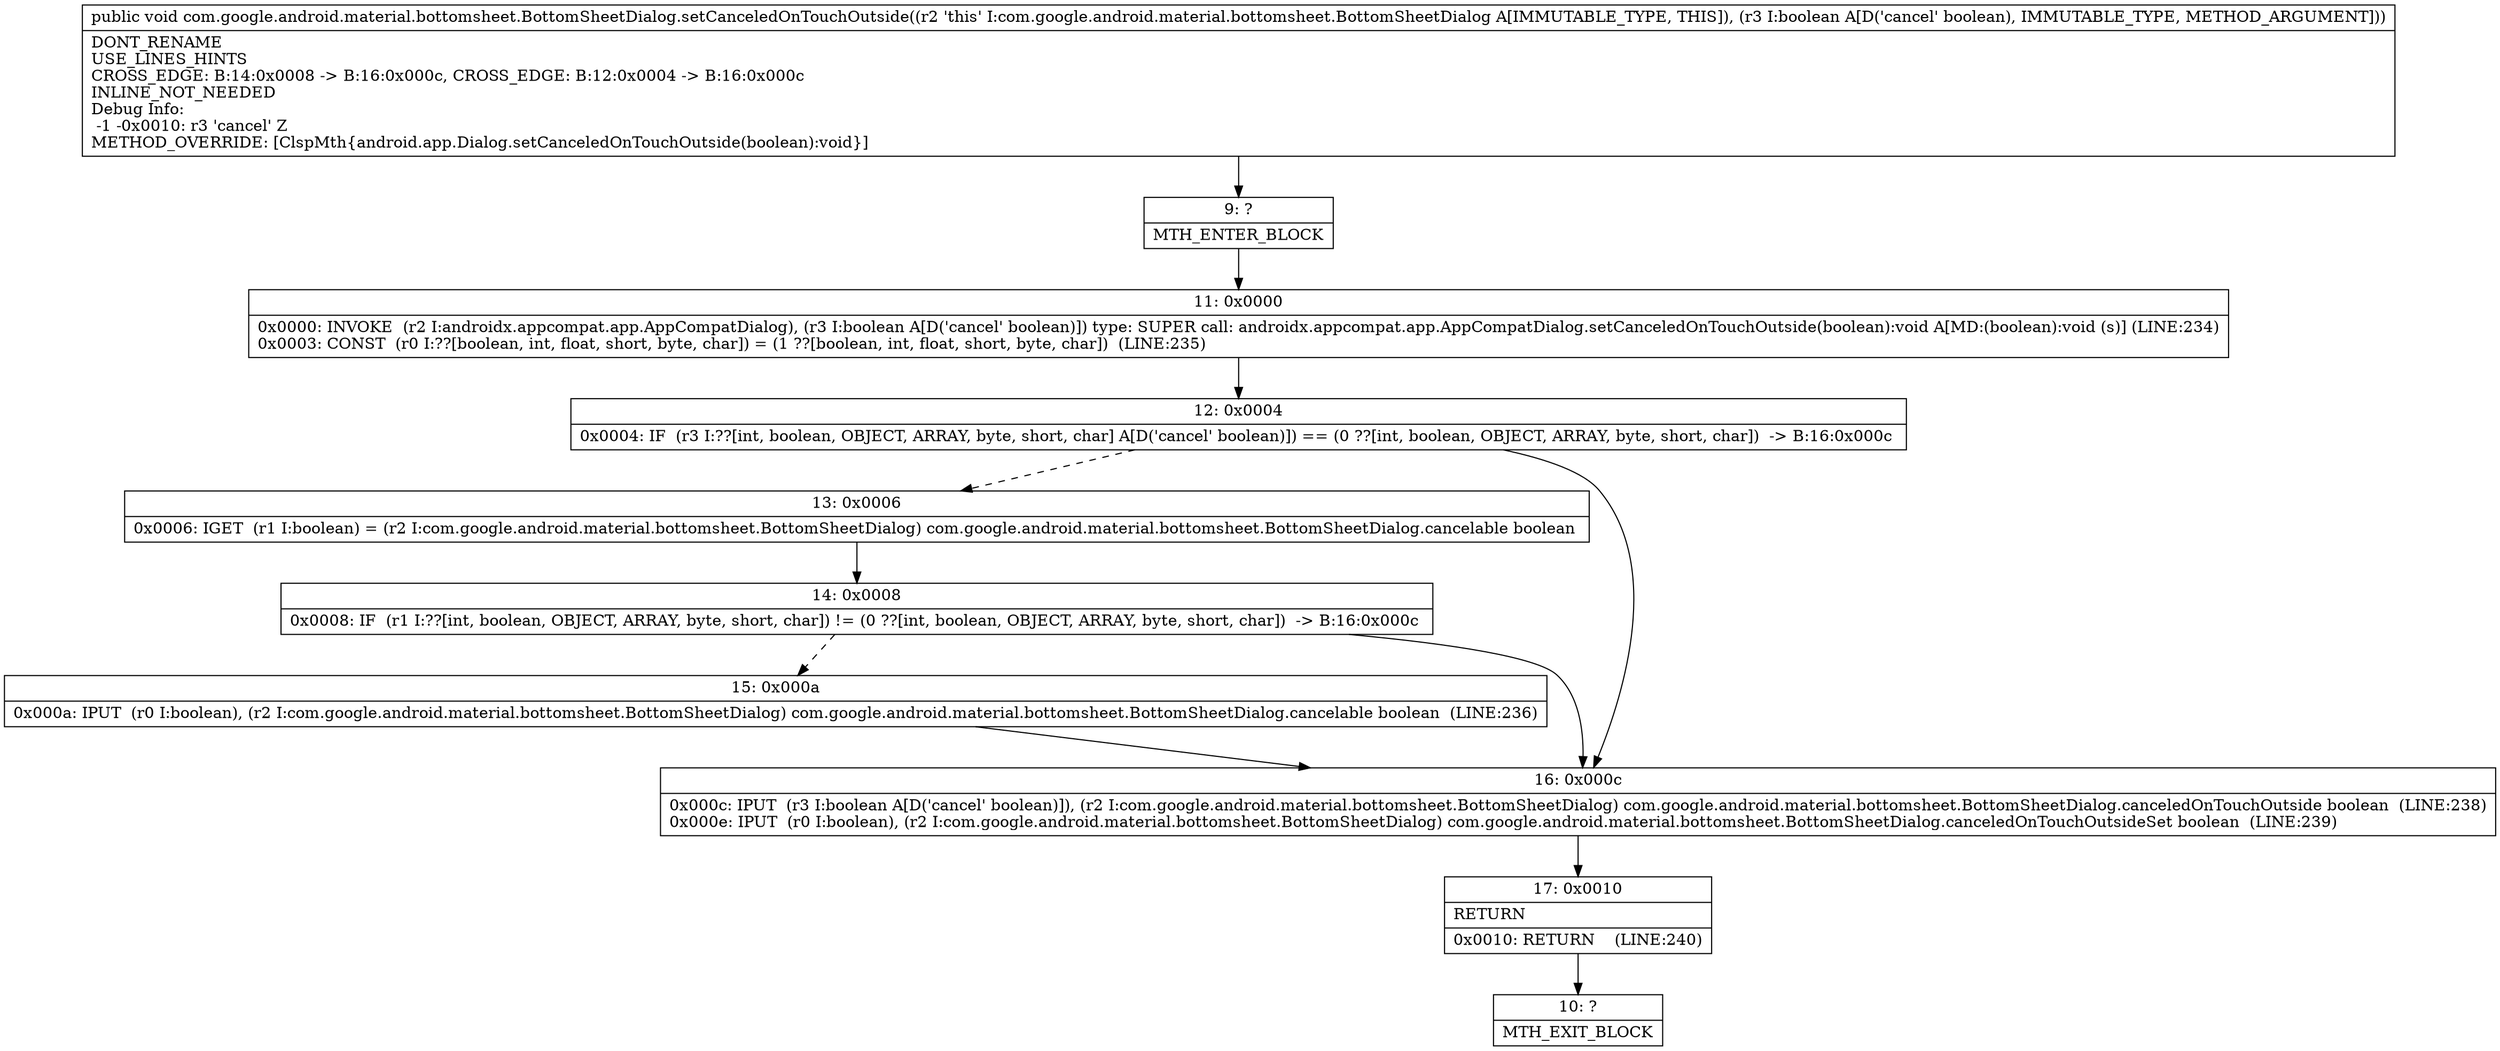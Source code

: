 digraph "CFG forcom.google.android.material.bottomsheet.BottomSheetDialog.setCanceledOnTouchOutside(Z)V" {
Node_9 [shape=record,label="{9\:\ ?|MTH_ENTER_BLOCK\l}"];
Node_11 [shape=record,label="{11\:\ 0x0000|0x0000: INVOKE  (r2 I:androidx.appcompat.app.AppCompatDialog), (r3 I:boolean A[D('cancel' boolean)]) type: SUPER call: androidx.appcompat.app.AppCompatDialog.setCanceledOnTouchOutside(boolean):void A[MD:(boolean):void (s)] (LINE:234)\l0x0003: CONST  (r0 I:??[boolean, int, float, short, byte, char]) = (1 ??[boolean, int, float, short, byte, char])  (LINE:235)\l}"];
Node_12 [shape=record,label="{12\:\ 0x0004|0x0004: IF  (r3 I:??[int, boolean, OBJECT, ARRAY, byte, short, char] A[D('cancel' boolean)]) == (0 ??[int, boolean, OBJECT, ARRAY, byte, short, char])  \-\> B:16:0x000c \l}"];
Node_13 [shape=record,label="{13\:\ 0x0006|0x0006: IGET  (r1 I:boolean) = (r2 I:com.google.android.material.bottomsheet.BottomSheetDialog) com.google.android.material.bottomsheet.BottomSheetDialog.cancelable boolean \l}"];
Node_14 [shape=record,label="{14\:\ 0x0008|0x0008: IF  (r1 I:??[int, boolean, OBJECT, ARRAY, byte, short, char]) != (0 ??[int, boolean, OBJECT, ARRAY, byte, short, char])  \-\> B:16:0x000c \l}"];
Node_15 [shape=record,label="{15\:\ 0x000a|0x000a: IPUT  (r0 I:boolean), (r2 I:com.google.android.material.bottomsheet.BottomSheetDialog) com.google.android.material.bottomsheet.BottomSheetDialog.cancelable boolean  (LINE:236)\l}"];
Node_16 [shape=record,label="{16\:\ 0x000c|0x000c: IPUT  (r3 I:boolean A[D('cancel' boolean)]), (r2 I:com.google.android.material.bottomsheet.BottomSheetDialog) com.google.android.material.bottomsheet.BottomSheetDialog.canceledOnTouchOutside boolean  (LINE:238)\l0x000e: IPUT  (r0 I:boolean), (r2 I:com.google.android.material.bottomsheet.BottomSheetDialog) com.google.android.material.bottomsheet.BottomSheetDialog.canceledOnTouchOutsideSet boolean  (LINE:239)\l}"];
Node_17 [shape=record,label="{17\:\ 0x0010|RETURN\l|0x0010: RETURN    (LINE:240)\l}"];
Node_10 [shape=record,label="{10\:\ ?|MTH_EXIT_BLOCK\l}"];
MethodNode[shape=record,label="{public void com.google.android.material.bottomsheet.BottomSheetDialog.setCanceledOnTouchOutside((r2 'this' I:com.google.android.material.bottomsheet.BottomSheetDialog A[IMMUTABLE_TYPE, THIS]), (r3 I:boolean A[D('cancel' boolean), IMMUTABLE_TYPE, METHOD_ARGUMENT]))  | DONT_RENAME\lUSE_LINES_HINTS\lCROSS_EDGE: B:14:0x0008 \-\> B:16:0x000c, CROSS_EDGE: B:12:0x0004 \-\> B:16:0x000c\lINLINE_NOT_NEEDED\lDebug Info:\l  \-1 \-0x0010: r3 'cancel' Z\lMETHOD_OVERRIDE: [ClspMth\{android.app.Dialog.setCanceledOnTouchOutside(boolean):void\}]\l}"];
MethodNode -> Node_9;Node_9 -> Node_11;
Node_11 -> Node_12;
Node_12 -> Node_13[style=dashed];
Node_12 -> Node_16;
Node_13 -> Node_14;
Node_14 -> Node_15[style=dashed];
Node_14 -> Node_16;
Node_15 -> Node_16;
Node_16 -> Node_17;
Node_17 -> Node_10;
}

